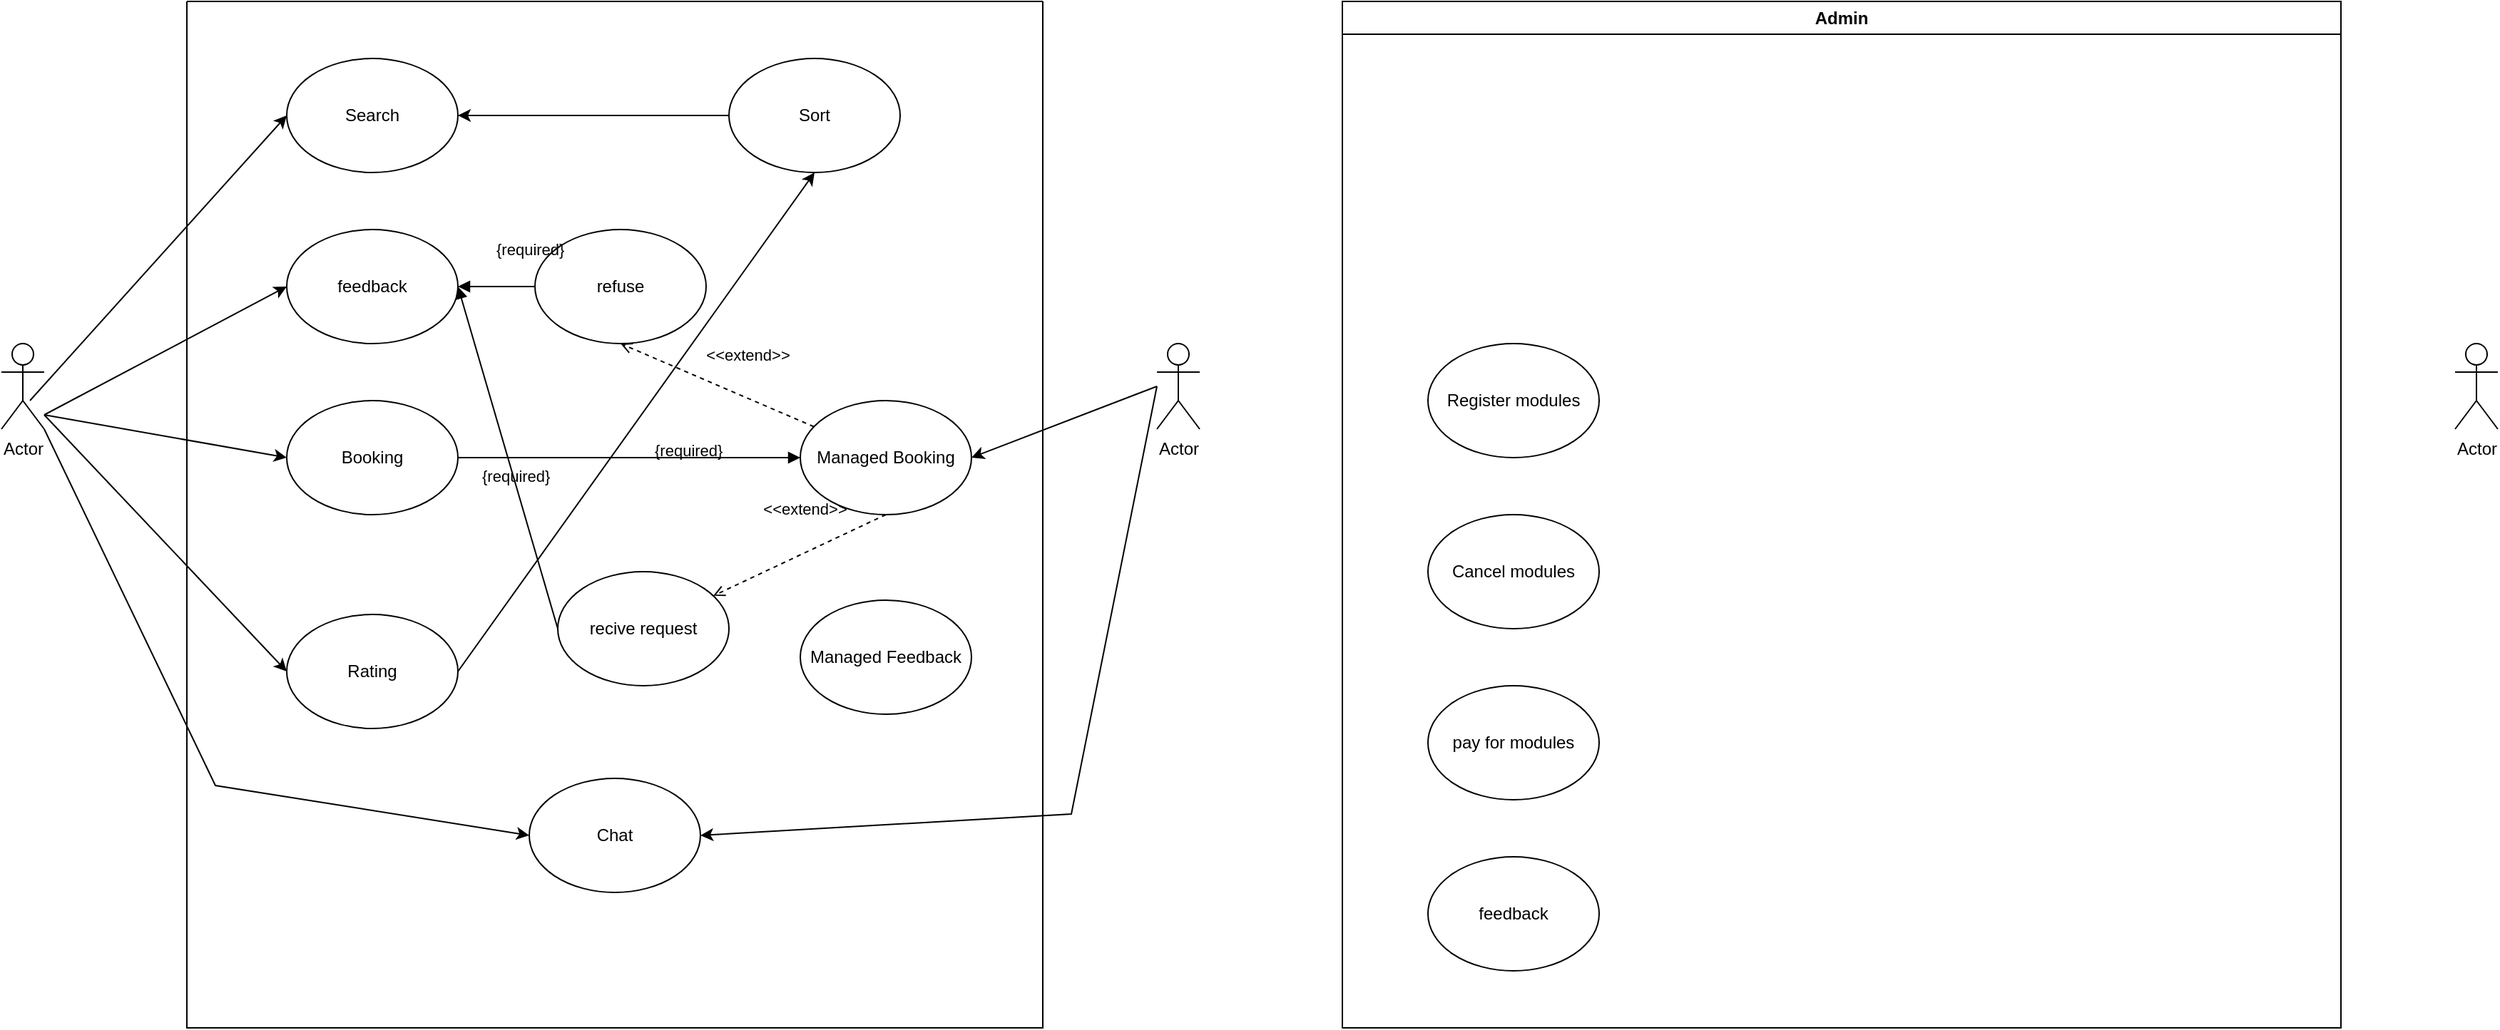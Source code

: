 <mxfile version="22.1.18" type="github">
  <diagram name="Trang-1" id="YuaQtgo_C4i_mVFzDskZ">
    <mxGraphModel dx="1434" dy="772" grid="1" gridSize="10" guides="1" tooltips="1" connect="1" arrows="1" fold="1" page="1" pageScale="1" pageWidth="827" pageHeight="1169" math="0" shadow="0">
      <root>
        <mxCell id="0" />
        <mxCell id="1" parent="0" />
        <mxCell id="mVtAMxZbRm094sapML7O-1" value="Actor" style="shape=umlActor;verticalLabelPosition=bottom;verticalAlign=top;html=1;outlineConnect=0;" vertex="1" parent="1">
          <mxGeometry x="40" y="280" width="30" height="60" as="geometry" />
        </mxCell>
        <mxCell id="mVtAMxZbRm094sapML7O-3" value="" style="swimlane;startSize=0;" vertex="1" parent="1">
          <mxGeometry x="170" y="40" width="600" height="720" as="geometry">
            <mxRectangle x="170" y="40" width="50" height="40" as="alternateBounds" />
          </mxGeometry>
        </mxCell>
        <mxCell id="mVtAMxZbRm094sapML7O-4" value="Search" style="ellipse;whiteSpace=wrap;html=1;" vertex="1" parent="mVtAMxZbRm094sapML7O-3">
          <mxGeometry x="70" y="40" width="120" height="80" as="geometry" />
        </mxCell>
        <mxCell id="mVtAMxZbRm094sapML7O-5" value="Booking" style="ellipse;whiteSpace=wrap;html=1;" vertex="1" parent="mVtAMxZbRm094sapML7O-3">
          <mxGeometry x="70" y="280" width="120" height="80" as="geometry" />
        </mxCell>
        <mxCell id="mVtAMxZbRm094sapML7O-9" value="Rating" style="ellipse;whiteSpace=wrap;html=1;" vertex="1" parent="mVtAMxZbRm094sapML7O-3">
          <mxGeometry x="70" y="430" width="120" height="80" as="geometry" />
        </mxCell>
        <mxCell id="mVtAMxZbRm094sapML7O-10" value="Chat" style="ellipse;whiteSpace=wrap;html=1;" vertex="1" parent="mVtAMxZbRm094sapML7O-3">
          <mxGeometry x="240" y="545" width="120" height="80" as="geometry" />
        </mxCell>
        <mxCell id="mVtAMxZbRm094sapML7O-20" value="{required}" style="html=1;verticalAlign=bottom;labelBackgroundColor=none;endArrow=block;endFill=1;endSize=6;align=left;rounded=0;exitX=1;exitY=0.5;exitDx=0;exitDy=0;entryX=0;entryY=0.5;entryDx=0;entryDy=0;" edge="1" parent="mVtAMxZbRm094sapML7O-3" source="mVtAMxZbRm094sapML7O-5" target="mVtAMxZbRm094sapML7O-21">
          <mxGeometry x="0.133" y="-4" relative="1" as="geometry">
            <mxPoint x="200" y="279.5" as="sourcePoint" />
            <mxPoint x="320" y="280" as="targetPoint" />
            <mxPoint as="offset" />
          </mxGeometry>
        </mxCell>
        <mxCell id="mVtAMxZbRm094sapML7O-21" value="Managed Booking" style="ellipse;whiteSpace=wrap;html=1;" vertex="1" parent="mVtAMxZbRm094sapML7O-3">
          <mxGeometry x="430" y="280" width="120" height="80" as="geometry" />
        </mxCell>
        <mxCell id="mVtAMxZbRm094sapML7O-26" value="refuse" style="ellipse;whiteSpace=wrap;html=1;" vertex="1" parent="mVtAMxZbRm094sapML7O-3">
          <mxGeometry x="244" y="160" width="120" height="80" as="geometry" />
        </mxCell>
        <mxCell id="mVtAMxZbRm094sapML7O-28" value="feedback" style="ellipse;whiteSpace=wrap;html=1;" vertex="1" parent="mVtAMxZbRm094sapML7O-3">
          <mxGeometry x="70" y="160" width="120" height="80" as="geometry" />
        </mxCell>
        <mxCell id="mVtAMxZbRm094sapML7O-29" value="{required}" style="html=1;verticalAlign=bottom;labelBackgroundColor=none;endArrow=block;endFill=1;endSize=6;align=left;rounded=0;exitX=0;exitY=0.5;exitDx=0;exitDy=0;entryX=1;entryY=0.5;entryDx=0;entryDy=0;" edge="1" parent="mVtAMxZbRm094sapML7O-3" source="mVtAMxZbRm094sapML7O-26" target="mVtAMxZbRm094sapML7O-28">
          <mxGeometry x="0.092" y="-17" relative="1" as="geometry">
            <mxPoint x="160" y="360" as="sourcePoint" />
            <mxPoint x="320" y="360" as="targetPoint" />
            <mxPoint as="offset" />
          </mxGeometry>
        </mxCell>
        <mxCell id="mVtAMxZbRm094sapML7O-30" value="recive request" style="ellipse;whiteSpace=wrap;html=1;" vertex="1" parent="mVtAMxZbRm094sapML7O-3">
          <mxGeometry x="260" y="400" width="120" height="80" as="geometry" />
        </mxCell>
        <mxCell id="mVtAMxZbRm094sapML7O-33" value="{required}" style="html=1;verticalAlign=bottom;labelBackgroundColor=none;endArrow=block;endFill=1;endSize=6;align=left;rounded=0;exitX=0;exitY=0.5;exitDx=0;exitDy=0;entryX=1;entryY=0.5;entryDx=0;entryDy=0;" edge="1" parent="mVtAMxZbRm094sapML7O-3" source="mVtAMxZbRm094sapML7O-30" target="mVtAMxZbRm094sapML7O-28">
          <mxGeometry x="-0.128" y="25" relative="1" as="geometry">
            <mxPoint x="330" y="160" as="sourcePoint" />
            <mxPoint x="220" y="240" as="targetPoint" />
            <mxPoint as="offset" />
          </mxGeometry>
        </mxCell>
        <mxCell id="mVtAMxZbRm094sapML7O-35" value="&amp;lt;&amp;lt;extend&amp;gt;&amp;gt;" style="html=1;verticalAlign=bottom;labelBackgroundColor=none;endArrow=open;endFill=0;dashed=1;rounded=0;entryX=0.5;entryY=1;entryDx=0;entryDy=0;" edge="1" parent="mVtAMxZbRm094sapML7O-3" source="mVtAMxZbRm094sapML7O-21" target="mVtAMxZbRm094sapML7O-26">
          <mxGeometry x="-0.2" y="-20" width="160" relative="1" as="geometry">
            <mxPoint x="160" y="360" as="sourcePoint" />
            <mxPoint x="320" y="360" as="targetPoint" />
            <mxPoint as="offset" />
          </mxGeometry>
        </mxCell>
        <mxCell id="mVtAMxZbRm094sapML7O-36" value="&amp;lt;&amp;lt;extend&amp;gt;&amp;gt;" style="html=1;verticalAlign=bottom;labelBackgroundColor=none;endArrow=open;endFill=0;dashed=1;rounded=0;exitX=0.5;exitY=1;exitDx=0;exitDy=0;" edge="1" parent="mVtAMxZbRm094sapML7O-3" source="mVtAMxZbRm094sapML7O-21" target="mVtAMxZbRm094sapML7O-30">
          <mxGeometry x="-0.2" y="-20" width="160" relative="1" as="geometry">
            <mxPoint x="390" y="250" as="sourcePoint" />
            <mxPoint x="390" y="200" as="targetPoint" />
            <mxPoint as="offset" />
          </mxGeometry>
        </mxCell>
        <mxCell id="mVtAMxZbRm094sapML7O-44" value="Managed Feedback" style="ellipse;whiteSpace=wrap;html=1;" vertex="1" parent="mVtAMxZbRm094sapML7O-3">
          <mxGeometry x="430" y="420" width="120" height="80" as="geometry" />
        </mxCell>
        <mxCell id="mVtAMxZbRm094sapML7O-46" value="Sort" style="ellipse;whiteSpace=wrap;html=1;" vertex="1" parent="mVtAMxZbRm094sapML7O-3">
          <mxGeometry x="380" y="40" width="120" height="80" as="geometry" />
        </mxCell>
        <mxCell id="mVtAMxZbRm094sapML7O-48" value="" style="endArrow=classic;html=1;rounded=0;entryX=0.5;entryY=1;entryDx=0;entryDy=0;" edge="1" parent="mVtAMxZbRm094sapML7O-3" target="mVtAMxZbRm094sapML7O-46">
          <mxGeometry width="50" height="50" relative="1" as="geometry">
            <mxPoint x="190" y="470" as="sourcePoint" />
            <mxPoint x="360" y="500" as="targetPoint" />
          </mxGeometry>
        </mxCell>
        <mxCell id="mVtAMxZbRm094sapML7O-49" value="" style="endArrow=classic;html=1;rounded=0;entryX=1;entryY=0.5;entryDx=0;entryDy=0;" edge="1" parent="mVtAMxZbRm094sapML7O-3" source="mVtAMxZbRm094sapML7O-46" target="mVtAMxZbRm094sapML7O-4">
          <mxGeometry width="50" height="50" relative="1" as="geometry">
            <mxPoint x="260" y="80" as="sourcePoint" />
            <mxPoint x="430" y="110" as="targetPoint" />
          </mxGeometry>
        </mxCell>
        <mxCell id="mVtAMxZbRm094sapML7O-12" value="Actor" style="shape=umlActor;verticalLabelPosition=bottom;verticalAlign=top;html=1;outlineConnect=0;" vertex="1" parent="1">
          <mxGeometry x="850" y="280" width="30" height="60" as="geometry" />
        </mxCell>
        <mxCell id="mVtAMxZbRm094sapML7O-14" value="" style="endArrow=classic;html=1;rounded=0;entryX=0;entryY=0.5;entryDx=0;entryDy=0;" edge="1" parent="1" target="mVtAMxZbRm094sapML7O-4">
          <mxGeometry width="50" height="50" relative="1" as="geometry">
            <mxPoint x="60" y="320" as="sourcePoint" />
            <mxPoint x="110" y="270" as="targetPoint" />
          </mxGeometry>
        </mxCell>
        <mxCell id="mVtAMxZbRm094sapML7O-17" value="" style="endArrow=classic;html=1;rounded=0;entryX=0;entryY=0.5;entryDx=0;entryDy=0;" edge="1" parent="1" target="mVtAMxZbRm094sapML7O-5">
          <mxGeometry width="50" height="50" relative="1" as="geometry">
            <mxPoint x="70" y="330" as="sourcePoint" />
            <mxPoint x="250" y="160" as="targetPoint" />
          </mxGeometry>
        </mxCell>
        <mxCell id="mVtAMxZbRm094sapML7O-18" value="" style="endArrow=classic;html=1;rounded=0;entryX=0;entryY=0.5;entryDx=0;entryDy=0;" edge="1" parent="1" target="mVtAMxZbRm094sapML7O-9">
          <mxGeometry width="50" height="50" relative="1" as="geometry">
            <mxPoint x="70" y="330" as="sourcePoint" />
            <mxPoint x="260" y="170" as="targetPoint" />
          </mxGeometry>
        </mxCell>
        <mxCell id="mVtAMxZbRm094sapML7O-19" value="" style="endArrow=classic;html=1;rounded=0;entryX=0;entryY=0.5;entryDx=0;entryDy=0;" edge="1" parent="1" target="mVtAMxZbRm094sapML7O-10">
          <mxGeometry width="50" height="50" relative="1" as="geometry">
            <mxPoint x="70" y="340" as="sourcePoint" />
            <mxPoint x="250" y="170" as="targetPoint" />
            <Array as="points">
              <mxPoint x="190" y="590" />
            </Array>
          </mxGeometry>
        </mxCell>
        <mxCell id="mVtAMxZbRm094sapML7O-22" value="" style="endArrow=classic;html=1;rounded=0;entryX=1;entryY=0.5;entryDx=0;entryDy=0;" edge="1" parent="1" target="mVtAMxZbRm094sapML7O-21">
          <mxGeometry width="50" height="50" relative="1" as="geometry">
            <mxPoint x="850" y="310" as="sourcePoint" />
            <mxPoint x="440" y="370" as="targetPoint" />
          </mxGeometry>
        </mxCell>
        <mxCell id="mVtAMxZbRm094sapML7O-34" value="" style="endArrow=classic;html=1;rounded=0;entryX=1;entryY=0.5;entryDx=0;entryDy=0;" edge="1" parent="1" target="mVtAMxZbRm094sapML7O-10">
          <mxGeometry width="50" height="50" relative="1" as="geometry">
            <mxPoint x="850" y="310" as="sourcePoint" />
            <mxPoint x="620" y="330" as="targetPoint" />
            <Array as="points">
              <mxPoint x="790" y="610" />
            </Array>
          </mxGeometry>
        </mxCell>
        <mxCell id="mVtAMxZbRm094sapML7O-40" value="Admin" style="swimlane;whiteSpace=wrap;html=1;" vertex="1" parent="1">
          <mxGeometry x="980" y="40" width="700" height="720" as="geometry" />
        </mxCell>
        <mxCell id="mVtAMxZbRm094sapML7O-42" value="Register modules" style="ellipse;whiteSpace=wrap;html=1;" vertex="1" parent="mVtAMxZbRm094sapML7O-40">
          <mxGeometry x="60" y="240" width="120" height="80" as="geometry" />
        </mxCell>
        <mxCell id="mVtAMxZbRm094sapML7O-50" value="Cancel modules" style="ellipse;whiteSpace=wrap;html=1;" vertex="1" parent="mVtAMxZbRm094sapML7O-40">
          <mxGeometry x="60" y="360" width="120" height="80" as="geometry" />
        </mxCell>
        <mxCell id="mVtAMxZbRm094sapML7O-51" value="pay for modules" style="ellipse;whiteSpace=wrap;html=1;" vertex="1" parent="mVtAMxZbRm094sapML7O-40">
          <mxGeometry x="60" y="480" width="120" height="80" as="geometry" />
        </mxCell>
        <mxCell id="mVtAMxZbRm094sapML7O-52" value="feedback" style="ellipse;whiteSpace=wrap;html=1;" vertex="1" parent="mVtAMxZbRm094sapML7O-40">
          <mxGeometry x="60" y="600" width="120" height="80" as="geometry" />
        </mxCell>
        <mxCell id="mVtAMxZbRm094sapML7O-41" value="Actor" style="shape=umlActor;verticalLabelPosition=bottom;verticalAlign=top;html=1;outlineConnect=0;" vertex="1" parent="1">
          <mxGeometry x="1760" y="280" width="30" height="60" as="geometry" />
        </mxCell>
        <mxCell id="mVtAMxZbRm094sapML7O-43" value="" style="endArrow=classic;html=1;rounded=0;entryX=0;entryY=0.5;entryDx=0;entryDy=0;" edge="1" parent="1" target="mVtAMxZbRm094sapML7O-28">
          <mxGeometry width="50" height="50" relative="1" as="geometry">
            <mxPoint x="70" y="330" as="sourcePoint" />
            <mxPoint x="120" y="280" as="targetPoint" />
          </mxGeometry>
        </mxCell>
      </root>
    </mxGraphModel>
  </diagram>
</mxfile>
